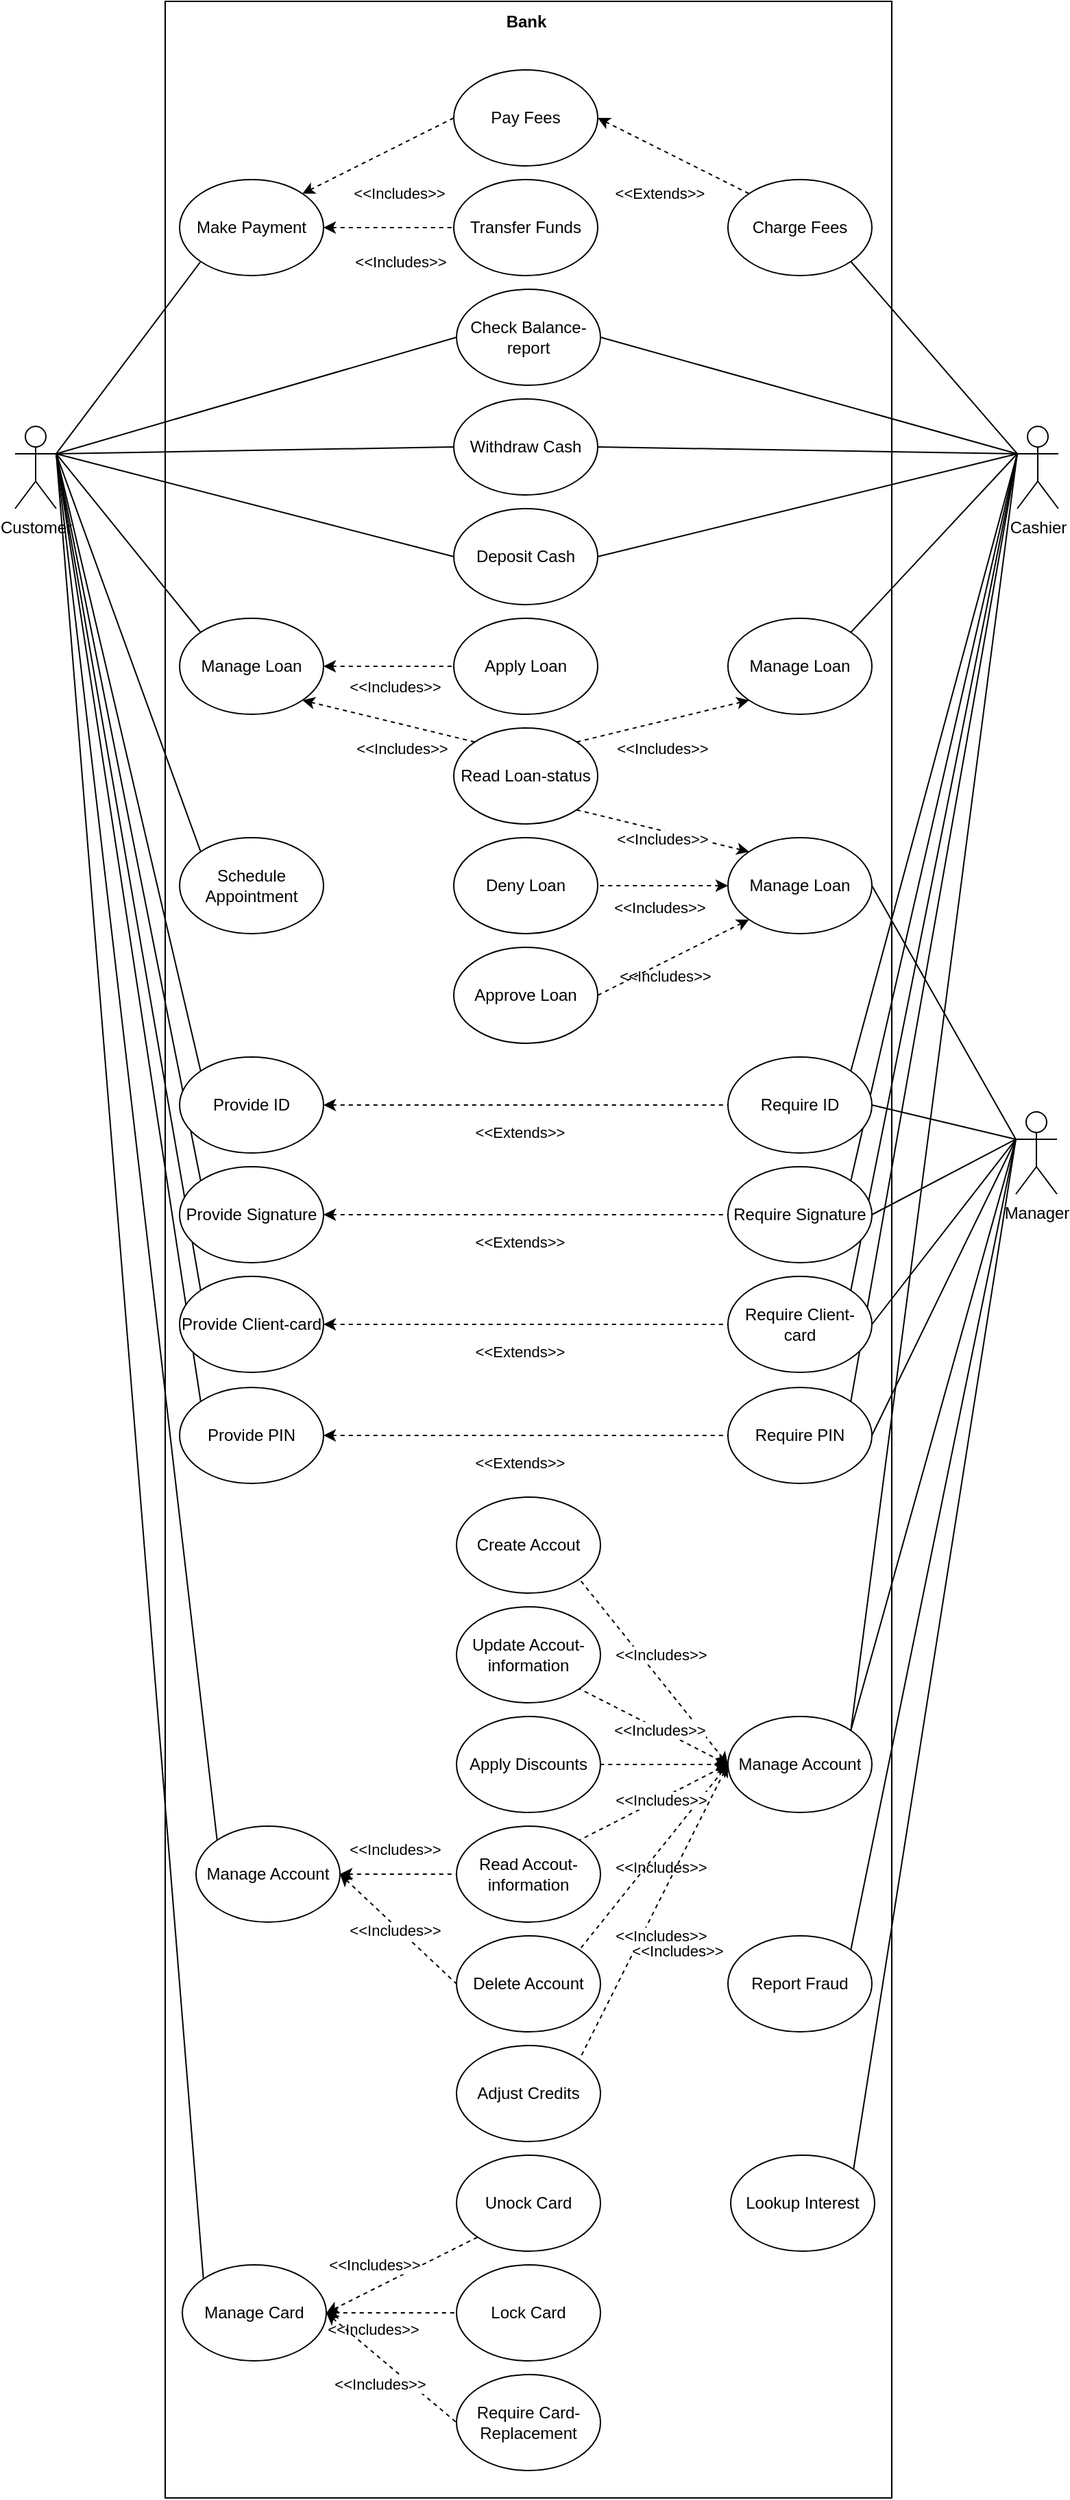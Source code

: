 <mxfile version="24.7.5">
  <diagram name="Page-1" id="D9KrbN1HpGchZC3lj7AW">
    <mxGraphModel dx="2668" dy="2108" grid="1" gridSize="10" guides="1" tooltips="1" connect="1" arrows="1" fold="1" page="1" pageScale="1" pageWidth="850" pageHeight="1100" math="0" shadow="0">
      <root>
        <mxCell id="0" />
        <mxCell id="1" parent="0" />
        <mxCell id="KAFAwpay5vSOozIuFRXG-219" value="" style="rounded=0;whiteSpace=wrap;html=1;" parent="1" vertex="1">
          <mxGeometry x="-692.5" y="-1071" width="530" height="1821" as="geometry" />
        </mxCell>
        <mxCell id="KAFAwpay5vSOozIuFRXG-220" value="Customer" style="shape=umlActor;verticalLabelPosition=bottom;verticalAlign=top;html=1;outlineConnect=0;" parent="1" vertex="1">
          <mxGeometry x="-802" y="-761" width="30" height="60" as="geometry" />
        </mxCell>
        <mxCell id="KAFAwpay5vSOozIuFRXG-221" value="Cashier" style="shape=umlActor;verticalLabelPosition=bottom;verticalAlign=top;html=1;outlineConnect=0;" parent="1" vertex="1">
          <mxGeometry x="-71" y="-761" width="30" height="60" as="geometry" />
        </mxCell>
        <mxCell id="KAFAwpay5vSOozIuFRXG-222" value="&lt;b&gt;Bank&lt;/b&gt;" style="text;html=1;align=center;verticalAlign=middle;whiteSpace=wrap;rounded=0;" parent="1" vertex="1">
          <mxGeometry x="-466.37" y="-1071" width="73.75" height="30" as="geometry" />
        </mxCell>
        <mxCell id="KAFAwpay5vSOozIuFRXG-223" value="" style="endArrow=none;html=1;rounded=0;exitX=0;exitY=0.333;exitDx=0;exitDy=0;exitPerimeter=0;entryX=1;entryY=0.5;entryDx=0;entryDy=0;" parent="1" source="KAFAwpay5vSOozIuFRXG-287" target="KAFAwpay5vSOozIuFRXG-288" edge="1">
          <mxGeometry width="50" height="50" relative="1" as="geometry">
            <mxPoint x="-529.99" y="-776.04" as="sourcePoint" />
            <mxPoint x="-63.77" y="-391.04" as="targetPoint" />
          </mxGeometry>
        </mxCell>
        <mxCell id="KAFAwpay5vSOozIuFRXG-224" value="" style="endArrow=none;html=1;rounded=0;exitX=1;exitY=0.333;exitDx=0;exitDy=0;exitPerimeter=0;entryX=0;entryY=0;entryDx=0;entryDy=0;" parent="1" source="KAFAwpay5vSOozIuFRXG-220" target="KAFAwpay5vSOozIuFRXG-280" edge="1">
          <mxGeometry width="50" height="50" relative="1" as="geometry">
            <mxPoint x="-749.77" y="-911" as="sourcePoint" />
            <mxPoint x="-795.77" y="-761" as="targetPoint" />
          </mxGeometry>
        </mxCell>
        <mxCell id="KAFAwpay5vSOozIuFRXG-225" value="" style="endArrow=none;html=1;rounded=0;entryX=0;entryY=1;entryDx=0;entryDy=0;exitX=1;exitY=0.333;exitDx=0;exitDy=0;exitPerimeter=0;" parent="1" source="KAFAwpay5vSOozIuFRXG-220" target="KAFAwpay5vSOozIuFRXG-232" edge="1">
          <mxGeometry width="50" height="50" relative="1" as="geometry">
            <mxPoint x="-755.77" y="-926" as="sourcePoint" />
            <mxPoint x="-724.787" y="-1043.322" as="targetPoint" />
          </mxGeometry>
        </mxCell>
        <mxCell id="KAFAwpay5vSOozIuFRXG-226" value="" style="endArrow=none;html=1;rounded=0;exitX=1;exitY=0.333;exitDx=0;exitDy=0;exitPerimeter=0;entryX=0;entryY=0;entryDx=0;entryDy=0;" parent="1" source="KAFAwpay5vSOozIuFRXG-220" target="KAFAwpay5vSOozIuFRXG-272" edge="1">
          <mxGeometry width="50" height="50" relative="1" as="geometry">
            <mxPoint x="-825.77" y="-906" as="sourcePoint" />
            <mxPoint x="-775.77" y="-801" as="targetPoint" />
          </mxGeometry>
        </mxCell>
        <mxCell id="KAFAwpay5vSOozIuFRXG-227" value="" style="endArrow=none;html=1;rounded=0;entryX=1;entryY=0;entryDx=0;entryDy=0;exitX=0;exitY=0.333;exitDx=0;exitDy=0;exitPerimeter=0;" parent="1" source="KAFAwpay5vSOozIuFRXG-221" target="KAFAwpay5vSOozIuFRXG-230" edge="1">
          <mxGeometry width="50" height="50" relative="1" as="geometry">
            <mxPoint x="-61.99" y="-1116" as="sourcePoint" />
            <mxPoint x="-111.99" y="-1181" as="targetPoint" />
          </mxGeometry>
        </mxCell>
        <mxCell id="KAFAwpay5vSOozIuFRXG-228" value="" style="endArrow=none;html=1;rounded=0;entryX=1;entryY=0;entryDx=0;entryDy=0;exitX=0;exitY=0.333;exitDx=0;exitDy=0;exitPerimeter=0;" parent="1" source="KAFAwpay5vSOozIuFRXG-221" target="KAFAwpay5vSOozIuFRXG-246" edge="1">
          <mxGeometry width="50" height="50" relative="1" as="geometry">
            <mxPoint x="-51.99" y="-1046" as="sourcePoint" />
            <mxPoint x="-153.617" y="-525.749" as="targetPoint" />
          </mxGeometry>
        </mxCell>
        <mxCell id="KAFAwpay5vSOozIuFRXG-229" value="Create Accout" style="ellipse;whiteSpace=wrap;html=1;" parent="1" vertex="1">
          <mxGeometry x="-480" y="20" width="105" height="70" as="geometry" />
        </mxCell>
        <mxCell id="KAFAwpay5vSOozIuFRXG-230" value="Manage Account" style="ellipse;whiteSpace=wrap;html=1;" parent="1" vertex="1">
          <mxGeometry x="-282" y="180" width="105" height="70" as="geometry" />
        </mxCell>
        <mxCell id="KAFAwpay5vSOozIuFRXG-231" value="" style="endArrow=none;html=1;rounded=0;entryX=1;entryY=1;entryDx=0;entryDy=0;exitX=0;exitY=0.5;exitDx=0;exitDy=0;startArrow=classic;startFill=1;dashed=1;" parent="1" source="KAFAwpay5vSOozIuFRXG-230" target="KAFAwpay5vSOozIuFRXG-229" edge="1">
          <mxGeometry width="50" height="50" relative="1" as="geometry">
            <mxPoint x="-300" y="289.75" as="sourcePoint" />
            <mxPoint x="-350" y="289.75" as="targetPoint" />
          </mxGeometry>
        </mxCell>
        <mxCell id="KAFAwpay5vSOozIuFRXG-232" value="Make Payment" style="ellipse;whiteSpace=wrap;html=1;" parent="1" vertex="1">
          <mxGeometry x="-682" y="-941" width="105" height="70" as="geometry" />
        </mxCell>
        <mxCell id="KAFAwpay5vSOozIuFRXG-233" value="Apply Loan" style="ellipse;whiteSpace=wrap;html=1;" parent="1" vertex="1">
          <mxGeometry x="-482" y="-621" width="105" height="70" as="geometry" />
        </mxCell>
        <mxCell id="KAFAwpay5vSOozIuFRXG-234" value="Lock Card" style="ellipse;whiteSpace=wrap;html=1;" parent="1" vertex="1">
          <mxGeometry x="-480" y="580" width="105" height="70" as="geometry" />
        </mxCell>
        <mxCell id="KAFAwpay5vSOozIuFRXG-235" value="Deposit Cash" style="ellipse;whiteSpace=wrap;html=1;" parent="1" vertex="1">
          <mxGeometry x="-482" y="-701" width="105" height="70" as="geometry" />
        </mxCell>
        <mxCell id="KAFAwpay5vSOozIuFRXG-236" value="" style="endArrow=none;html=1;rounded=0;entryX=0;entryY=0.5;entryDx=0;entryDy=0;exitX=1;exitY=0.333;exitDx=0;exitDy=0;exitPerimeter=0;" parent="1" source="KAFAwpay5vSOozIuFRXG-220" target="KAFAwpay5vSOozIuFRXG-235" edge="1">
          <mxGeometry width="50" height="50" relative="1" as="geometry">
            <mxPoint x="-775.77" y="-916" as="sourcePoint" />
            <mxPoint x="-685.77" y="-821" as="targetPoint" />
          </mxGeometry>
        </mxCell>
        <mxCell id="KAFAwpay5vSOozIuFRXG-237" value="Read Accout-information" style="ellipse;whiteSpace=wrap;html=1;" parent="1" vertex="1">
          <mxGeometry x="-480" y="260" width="105" height="70" as="geometry" />
        </mxCell>
        <mxCell id="KAFAwpay5vSOozIuFRXG-238" value="Delete Account" style="ellipse;whiteSpace=wrap;html=1;" parent="1" vertex="1">
          <mxGeometry x="-480" y="340" width="105" height="70" as="geometry" />
        </mxCell>
        <mxCell id="KAFAwpay5vSOozIuFRXG-239" value="" style="endArrow=none;html=1;rounded=0;entryX=1;entryY=0;entryDx=0;entryDy=0;exitX=0;exitY=0.5;exitDx=0;exitDy=0;startArrow=classic;startFill=1;dashed=1;" parent="1" source="KAFAwpay5vSOozIuFRXG-230" target="KAFAwpay5vSOozIuFRXG-237" edge="1">
          <mxGeometry width="50" height="50" relative="1" as="geometry">
            <mxPoint x="-274.96" y="300" as="sourcePoint" />
            <mxPoint x="-342.96" y="230" as="targetPoint" />
          </mxGeometry>
        </mxCell>
        <mxCell id="KAFAwpay5vSOozIuFRXG-240" value="&amp;lt;&amp;lt;Includes&amp;gt;&amp;gt;" style="edgeLabel;html=1;align=center;verticalAlign=middle;resizable=0;points=[];" parent="KAFAwpay5vSOozIuFRXG-239" vertex="1" connectable="0">
          <mxGeometry x="-0.418" relative="1" as="geometry">
            <mxPoint x="-18" y="59" as="offset" />
          </mxGeometry>
        </mxCell>
        <mxCell id="KAFAwpay5vSOozIuFRXG-241" value="" style="endArrow=none;html=1;rounded=0;entryX=1;entryY=0;entryDx=0;entryDy=0;exitX=0;exitY=0.5;exitDx=0;exitDy=0;startArrow=classic;startFill=1;dashed=1;" parent="1" source="KAFAwpay5vSOozIuFRXG-230" target="KAFAwpay5vSOozIuFRXG-238" edge="1">
          <mxGeometry width="50" height="50" relative="1" as="geometry">
            <mxPoint x="-274.96" y="300" as="sourcePoint" />
            <mxPoint x="-357.96" y="245" as="targetPoint" />
          </mxGeometry>
        </mxCell>
        <mxCell id="KAFAwpay5vSOozIuFRXG-242" value="&amp;lt;&amp;lt;Includes&amp;gt;&amp;gt;" style="edgeLabel;html=1;align=center;verticalAlign=middle;resizable=0;points=[];" parent="KAFAwpay5vSOozIuFRXG-241" vertex="1" connectable="0">
          <mxGeometry x="-0.418" relative="1" as="geometry">
            <mxPoint x="-18" y="-14" as="offset" />
          </mxGeometry>
        </mxCell>
        <mxCell id="KAFAwpay5vSOozIuFRXG-243" value="Update Accout-information" style="ellipse;whiteSpace=wrap;html=1;" parent="1" vertex="1">
          <mxGeometry x="-480" y="100" width="105" height="70" as="geometry" />
        </mxCell>
        <mxCell id="KAFAwpay5vSOozIuFRXG-244" value="" style="endArrow=none;html=1;rounded=0;entryX=1;entryY=1;entryDx=0;entryDy=0;exitX=0;exitY=0.5;exitDx=0;exitDy=0;startArrow=classic;startFill=1;dashed=1;" parent="1" source="KAFAwpay5vSOozIuFRXG-230" target="KAFAwpay5vSOozIuFRXG-243" edge="1">
          <mxGeometry width="50" height="50" relative="1" as="geometry">
            <mxPoint x="-274.96" y="300" as="sourcePoint" />
            <mxPoint x="-358.96" y="455" as="targetPoint" />
          </mxGeometry>
        </mxCell>
        <mxCell id="KAFAwpay5vSOozIuFRXG-245" value="&amp;lt;&amp;lt;Includes&amp;gt;&amp;gt;" style="edgeLabel;html=1;align=center;verticalAlign=middle;resizable=0;points=[];" parent="KAFAwpay5vSOozIuFRXG-244" vertex="1" connectable="0">
          <mxGeometry x="-0.418" relative="1" as="geometry">
            <mxPoint x="-18" y="-64" as="offset" />
          </mxGeometry>
        </mxCell>
        <mxCell id="KAFAwpay5vSOozIuFRXG-246" value="Manage Loan" style="ellipse;whiteSpace=wrap;html=1;" parent="1" vertex="1">
          <mxGeometry x="-282" y="-621" width="105" height="70" as="geometry" />
        </mxCell>
        <mxCell id="KAFAwpay5vSOozIuFRXG-247" value="Withdraw Cash" style="ellipse;whiteSpace=wrap;html=1;" parent="1" vertex="1">
          <mxGeometry x="-482" y="-781" width="105" height="70" as="geometry" />
        </mxCell>
        <mxCell id="KAFAwpay5vSOozIuFRXG-248" value="" style="endArrow=none;html=1;rounded=0;entryX=0;entryY=0.5;entryDx=0;entryDy=0;exitX=1;exitY=0.333;exitDx=0;exitDy=0;exitPerimeter=0;" parent="1" source="KAFAwpay5vSOozIuFRXG-220" target="KAFAwpay5vSOozIuFRXG-247" edge="1">
          <mxGeometry width="50" height="50" relative="1" as="geometry">
            <mxPoint x="-785.77" y="-921" as="sourcePoint" />
            <mxPoint x="-705.77" y="-771" as="targetPoint" />
          </mxGeometry>
        </mxCell>
        <mxCell id="KAFAwpay5vSOozIuFRXG-249" value="Check Balance-report" style="ellipse;whiteSpace=wrap;html=1;" parent="1" vertex="1">
          <mxGeometry x="-480" y="-861" width="105" height="70" as="geometry" />
        </mxCell>
        <mxCell id="KAFAwpay5vSOozIuFRXG-250" value="" style="endArrow=none;html=1;rounded=0;entryX=0;entryY=0.5;entryDx=0;entryDy=0;exitX=1;exitY=0.333;exitDx=0;exitDy=0;exitPerimeter=0;" parent="1" source="KAFAwpay5vSOozIuFRXG-220" target="KAFAwpay5vSOozIuFRXG-249" edge="1">
          <mxGeometry width="50" height="50" relative="1" as="geometry">
            <mxPoint x="-775.77" y="-916" as="sourcePoint" />
            <mxPoint x="-705.77" y="-1096" as="targetPoint" />
          </mxGeometry>
        </mxCell>
        <mxCell id="KAFAwpay5vSOozIuFRXG-251" value="" style="endArrow=none;html=1;rounded=0;entryX=0;entryY=0;entryDx=0;entryDy=0;exitX=1;exitY=0.333;exitDx=0;exitDy=0;exitPerimeter=0;" parent="1" source="KAFAwpay5vSOozIuFRXG-220" target="KAFAwpay5vSOozIuFRXG-316" edge="1">
          <mxGeometry width="50" height="50" relative="1" as="geometry">
            <mxPoint x="-775.77" y="-916" as="sourcePoint" />
            <mxPoint x="-705.77" y="-1131" as="targetPoint" />
          </mxGeometry>
        </mxCell>
        <mxCell id="KAFAwpay5vSOozIuFRXG-252" value="Charge Fees" style="ellipse;whiteSpace=wrap;html=1;" parent="1" vertex="1">
          <mxGeometry x="-282" y="-941" width="105" height="70" as="geometry" />
        </mxCell>
        <mxCell id="KAFAwpay5vSOozIuFRXG-253" value="" style="endArrow=none;html=1;rounded=0;entryX=1;entryY=1;entryDx=0;entryDy=0;exitX=0;exitY=0.333;exitDx=0;exitDy=0;exitPerimeter=0;" parent="1" source="KAFAwpay5vSOozIuFRXG-221" target="KAFAwpay5vSOozIuFRXG-252" edge="1">
          <mxGeometry width="50" height="50" relative="1" as="geometry">
            <mxPoint x="-61.77" y="-916" as="sourcePoint" />
            <mxPoint x="-142.77" y="-1226" as="targetPoint" />
          </mxGeometry>
        </mxCell>
        <mxCell id="KAFAwpay5vSOozIuFRXG-254" value="" style="endArrow=none;html=1;rounded=0;entryX=1;entryY=0.5;entryDx=0;entryDy=0;exitX=0;exitY=0.333;exitDx=0;exitDy=0;exitPerimeter=0;" parent="1" source="KAFAwpay5vSOozIuFRXG-221" target="KAFAwpay5vSOozIuFRXG-249" edge="1">
          <mxGeometry width="50" height="50" relative="1" as="geometry">
            <mxPoint x="-65.77" y="-1001" as="sourcePoint" />
            <mxPoint x="-146.77" y="-1121" as="targetPoint" />
          </mxGeometry>
        </mxCell>
        <mxCell id="KAFAwpay5vSOozIuFRXG-255" value="&lt;div&gt;Adjust Credits&lt;/div&gt;" style="ellipse;whiteSpace=wrap;html=1;" parent="1" vertex="1">
          <mxGeometry x="-480" y="420" width="105" height="70" as="geometry" />
        </mxCell>
        <mxCell id="KAFAwpay5vSOozIuFRXG-256" value="" style="endArrow=none;html=1;rounded=0;entryX=1;entryY=0;entryDx=0;entryDy=0;exitX=0;exitY=0.5;exitDx=0;exitDy=0;startArrow=classic;startFill=1;dashed=1;" parent="1" source="KAFAwpay5vSOozIuFRXG-230" target="KAFAwpay5vSOozIuFRXG-255" edge="1">
          <mxGeometry width="50" height="50" relative="1" as="geometry">
            <mxPoint x="-274.74" y="300" as="sourcePoint" />
            <mxPoint x="-463.74" y="245" as="targetPoint" />
          </mxGeometry>
        </mxCell>
        <mxCell id="KAFAwpay5vSOozIuFRXG-257" value="&amp;lt;&amp;lt;Includes&amp;gt;&amp;gt;" style="edgeLabel;html=1;align=center;verticalAlign=middle;resizable=0;points=[];" parent="KAFAwpay5vSOozIuFRXG-256" vertex="1" connectable="0">
          <mxGeometry x="-0.418" relative="1" as="geometry">
            <mxPoint x="-18" y="62" as="offset" />
          </mxGeometry>
        </mxCell>
        <mxCell id="KAFAwpay5vSOozIuFRXG-258" value="" style="endArrow=none;html=1;rounded=0;entryX=1;entryY=0.5;entryDx=0;entryDy=0;exitX=0;exitY=0.5;exitDx=0;exitDy=0;startArrow=classic;startFill=1;dashed=1;" parent="1" source="KAFAwpay5vSOozIuFRXG-230" target="KAFAwpay5vSOozIuFRXG-260" edge="1">
          <mxGeometry width="50" height="50" relative="1" as="geometry">
            <mxPoint x="-274.74" y="300" as="sourcePoint" />
            <mxPoint x="-463.74" y="325" as="targetPoint" />
          </mxGeometry>
        </mxCell>
        <mxCell id="KAFAwpay5vSOozIuFRXG-259" value="&amp;lt;&amp;lt;Includes&amp;gt;&amp;gt;" style="edgeLabel;html=1;align=center;verticalAlign=middle;resizable=0;points=[];" parent="KAFAwpay5vSOozIuFRXG-258" vertex="1" connectable="0">
          <mxGeometry x="-0.418" relative="1" as="geometry">
            <mxPoint x="-23" y="-25" as="offset" />
          </mxGeometry>
        </mxCell>
        <mxCell id="KAFAwpay5vSOozIuFRXG-260" value="&lt;div&gt;Apply Discounts&lt;/div&gt;" style="ellipse;whiteSpace=wrap;html=1;" parent="1" vertex="1">
          <mxGeometry x="-480" y="180" width="105" height="70" as="geometry" />
        </mxCell>
        <mxCell id="KAFAwpay5vSOozIuFRXG-261" value="Read Loan-status" style="ellipse;whiteSpace=wrap;html=1;" parent="1" vertex="1">
          <mxGeometry x="-482" y="-541.04" width="105" height="70" as="geometry" />
        </mxCell>
        <mxCell id="KAFAwpay5vSOozIuFRXG-262" value="Approve Loan" style="ellipse;whiteSpace=wrap;html=1;" parent="1" vertex="1">
          <mxGeometry x="-482" y="-381.04" width="105" height="70" as="geometry" />
        </mxCell>
        <mxCell id="KAFAwpay5vSOozIuFRXG-263" value="Deny Loan" style="ellipse;whiteSpace=wrap;html=1;" parent="1" vertex="1">
          <mxGeometry x="-482" y="-461.04" width="105" height="70" as="geometry" />
        </mxCell>
        <mxCell id="KAFAwpay5vSOozIuFRXG-264" value="Schedule Appointment" style="ellipse;whiteSpace=wrap;html=1;" parent="1" vertex="1">
          <mxGeometry x="-682" y="-461" width="105" height="70" as="geometry" />
        </mxCell>
        <mxCell id="KAFAwpay5vSOozIuFRXG-265" value="" style="endArrow=none;html=1;rounded=0;entryX=0;entryY=0;entryDx=0;entryDy=0;exitX=1;exitY=0.333;exitDx=0;exitDy=0;exitPerimeter=0;" parent="1" source="KAFAwpay5vSOozIuFRXG-220" target="KAFAwpay5vSOozIuFRXG-264" edge="1">
          <mxGeometry width="50" height="50" relative="1" as="geometry">
            <mxPoint x="-775.77" y="-851" as="sourcePoint" />
            <mxPoint x="-472.77" y="-1011" as="targetPoint" />
          </mxGeometry>
        </mxCell>
        <mxCell id="KAFAwpay5vSOozIuFRXG-266" value="" style="endArrow=none;html=1;rounded=0;entryX=0;entryY=0.5;entryDx=0;entryDy=0;exitX=1;exitY=0;exitDx=0;exitDy=0;startArrow=classic;startFill=1;dashed=1;" parent="1" source="KAFAwpay5vSOozIuFRXG-232" target="KAFAwpay5vSOozIuFRXG-268" edge="1">
          <mxGeometry width="50" height="50" relative="1" as="geometry">
            <mxPoint x="-279.77" y="-921" as="sourcePoint" />
            <mxPoint x="-355.77" y="-896" as="targetPoint" />
          </mxGeometry>
        </mxCell>
        <mxCell id="KAFAwpay5vSOozIuFRXG-267" value="&amp;lt;&amp;lt;Includes&amp;gt;&amp;gt;" style="edgeLabel;html=1;align=center;verticalAlign=middle;resizable=0;points=[];" parent="KAFAwpay5vSOozIuFRXG-266" vertex="1" connectable="0">
          <mxGeometry x="-0.418" relative="1" as="geometry">
            <mxPoint x="38" y="16" as="offset" />
          </mxGeometry>
        </mxCell>
        <mxCell id="KAFAwpay5vSOozIuFRXG-268" value="&lt;div&gt;Pay Fees&lt;/div&gt;" style="ellipse;whiteSpace=wrap;html=1;" parent="1" vertex="1">
          <mxGeometry x="-482" y="-1021" width="105" height="70" as="geometry" />
        </mxCell>
        <mxCell id="KAFAwpay5vSOozIuFRXG-269" value="" style="endArrow=none;html=1;rounded=0;entryX=0;entryY=0;entryDx=0;entryDy=0;exitX=1;exitY=0.5;exitDx=0;exitDy=0;startArrow=classic;startFill=1;dashed=1;" parent="1" source="KAFAwpay5vSOozIuFRXG-268" target="KAFAwpay5vSOozIuFRXG-252" edge="1">
          <mxGeometry width="50" height="50" relative="1" as="geometry">
            <mxPoint x="-373.77" y="-981.25" as="sourcePoint" />
            <mxPoint x="-325.77" y="-981.25" as="targetPoint" />
          </mxGeometry>
        </mxCell>
        <mxCell id="KAFAwpay5vSOozIuFRXG-270" value="&amp;lt;&amp;lt;Extends&amp;gt;&amp;gt;" style="edgeLabel;html=1;align=center;verticalAlign=middle;resizable=0;points=[];" parent="KAFAwpay5vSOozIuFRXG-269" vertex="1" connectable="0">
          <mxGeometry x="-0.418" relative="1" as="geometry">
            <mxPoint x="13" y="39" as="offset" />
          </mxGeometry>
        </mxCell>
        <mxCell id="KAFAwpay5vSOozIuFRXG-271" value="Unock Card" style="ellipse;whiteSpace=wrap;html=1;" parent="1" vertex="1">
          <mxGeometry x="-480" y="500" width="105" height="70" as="geometry" />
        </mxCell>
        <mxCell id="KAFAwpay5vSOozIuFRXG-272" value="Manage Card" style="ellipse;whiteSpace=wrap;html=1;" parent="1" vertex="1">
          <mxGeometry x="-680" y="580" width="105" height="70" as="geometry" />
        </mxCell>
        <mxCell id="KAFAwpay5vSOozIuFRXG-273" value="" style="endArrow=none;html=1;rounded=0;entryX=0;entryY=1;entryDx=0;entryDy=0;startArrow=classic;startFill=1;dashed=1;exitX=1;exitY=0.5;exitDx=0;exitDy=0;" parent="1" source="KAFAwpay5vSOozIuFRXG-272" target="KAFAwpay5vSOozIuFRXG-271" edge="1">
          <mxGeometry width="50" height="50" relative="1" as="geometry">
            <mxPoint x="-418" y="613.01" as="sourcePoint" />
            <mxPoint x="-415" y="-116.99" as="targetPoint" />
          </mxGeometry>
        </mxCell>
        <mxCell id="KAFAwpay5vSOozIuFRXG-274" value="&amp;lt;&amp;lt;Includes&amp;gt;&amp;gt;" style="edgeLabel;html=1;align=center;verticalAlign=middle;resizable=0;points=[];" parent="KAFAwpay5vSOozIuFRXG-273" vertex="1" connectable="0">
          <mxGeometry x="-0.418" relative="1" as="geometry">
            <mxPoint x="3" y="-19" as="offset" />
          </mxGeometry>
        </mxCell>
        <mxCell id="KAFAwpay5vSOozIuFRXG-275" value="Require Card-Replacement" style="ellipse;whiteSpace=wrap;html=1;" parent="1" vertex="1">
          <mxGeometry x="-480" y="660" width="105" height="70" as="geometry" />
        </mxCell>
        <mxCell id="KAFAwpay5vSOozIuFRXG-276" value="" style="endArrow=none;html=1;rounded=0;entryX=0;entryY=0.5;entryDx=0;entryDy=0;startArrow=classic;startFill=1;dashed=1;exitX=1;exitY=0.5;exitDx=0;exitDy=0;" parent="1" source="KAFAwpay5vSOozIuFRXG-272" target="KAFAwpay5vSOozIuFRXG-234" edge="1">
          <mxGeometry width="50" height="50" relative="1" as="geometry">
            <mxPoint x="-523" y="648.01" as="sourcePoint" />
            <mxPoint x="-417" y="563.01" as="targetPoint" />
          </mxGeometry>
        </mxCell>
        <mxCell id="KAFAwpay5vSOozIuFRXG-277" value="&amp;lt;&amp;lt;Includes&amp;gt;&amp;gt;" style="edgeLabel;html=1;align=center;verticalAlign=middle;resizable=0;points=[];" parent="KAFAwpay5vSOozIuFRXG-276" vertex="1" connectable="0">
          <mxGeometry x="-0.418" relative="1" as="geometry">
            <mxPoint x="6" y="12" as="offset" />
          </mxGeometry>
        </mxCell>
        <mxCell id="KAFAwpay5vSOozIuFRXG-278" value="" style="endArrow=none;html=1;rounded=0;entryX=0;entryY=0.5;entryDx=0;entryDy=0;startArrow=classic;startFill=1;dashed=1;exitX=1;exitY=0.5;exitDx=0;exitDy=0;" parent="1" source="KAFAwpay5vSOozIuFRXG-272" target="KAFAwpay5vSOozIuFRXG-275" edge="1">
          <mxGeometry width="50" height="50" relative="1" as="geometry">
            <mxPoint x="-523" y="648.01" as="sourcePoint" />
            <mxPoint x="-433" y="628.01" as="targetPoint" />
          </mxGeometry>
        </mxCell>
        <mxCell id="KAFAwpay5vSOozIuFRXG-279" value="&amp;lt;&amp;lt;Includes&amp;gt;&amp;gt;" style="edgeLabel;html=1;align=center;verticalAlign=middle;resizable=0;points=[];" parent="KAFAwpay5vSOozIuFRXG-278" vertex="1" connectable="0">
          <mxGeometry x="-0.418" relative="1" as="geometry">
            <mxPoint x="11" y="29" as="offset" />
          </mxGeometry>
        </mxCell>
        <mxCell id="KAFAwpay5vSOozIuFRXG-280" value="Manage Loan" style="ellipse;whiteSpace=wrap;html=1;" parent="1" vertex="1">
          <mxGeometry x="-682" y="-621" width="105" height="70" as="geometry" />
        </mxCell>
        <mxCell id="KAFAwpay5vSOozIuFRXG-281" value="" style="endArrow=none;html=1;rounded=0;entryX=0;entryY=0.5;entryDx=0;entryDy=0;exitX=1;exitY=0.5;exitDx=0;exitDy=0;startArrow=classic;startFill=1;dashed=1;" parent="1" source="KAFAwpay5vSOozIuFRXG-280" target="KAFAwpay5vSOozIuFRXG-233" edge="1">
          <mxGeometry width="50" height="50" relative="1" as="geometry">
            <mxPoint x="-556.25" y="-571" as="sourcePoint" />
            <mxPoint x="-458.25" y="-571" as="targetPoint" />
          </mxGeometry>
        </mxCell>
        <mxCell id="KAFAwpay5vSOozIuFRXG-282" value="&amp;lt;&amp;lt;Includes&amp;gt;&amp;gt;" style="edgeLabel;html=1;align=center;verticalAlign=middle;resizable=0;points=[];" parent="KAFAwpay5vSOozIuFRXG-281" vertex="1" connectable="0">
          <mxGeometry x="-0.418" relative="1" as="geometry">
            <mxPoint x="24" y="15" as="offset" />
          </mxGeometry>
        </mxCell>
        <mxCell id="KAFAwpay5vSOozIuFRXG-283" value="" style="endArrow=none;html=1;rounded=0;exitX=0;exitY=1;exitDx=0;exitDy=0;startArrow=classic;startFill=1;dashed=1;entryX=1;entryY=0;entryDx=0;entryDy=0;" parent="1" source="KAFAwpay5vSOozIuFRXG-246" target="KAFAwpay5vSOozIuFRXG-261" edge="1">
          <mxGeometry width="50" height="50" relative="1" as="geometry">
            <mxPoint x="-264.77" y="-576" as="sourcePoint" />
            <mxPoint x="-365.77" y="-576" as="targetPoint" />
          </mxGeometry>
        </mxCell>
        <mxCell id="KAFAwpay5vSOozIuFRXG-284" value="&amp;lt;&amp;lt;Includes&amp;gt;&amp;gt;" style="edgeLabel;html=1;align=center;verticalAlign=middle;resizable=0;points=[];" parent="KAFAwpay5vSOozIuFRXG-283" vertex="1" connectable="0">
          <mxGeometry x="-0.418" relative="1" as="geometry">
            <mxPoint x="-27" y="26" as="offset" />
          </mxGeometry>
        </mxCell>
        <mxCell id="KAFAwpay5vSOozIuFRXG-285" value="" style="endArrow=none;html=1;rounded=0;entryX=0;entryY=0;entryDx=0;entryDy=0;exitX=1;exitY=1;exitDx=0;exitDy=0;startArrow=classic;startFill=1;dashed=1;" parent="1" source="KAFAwpay5vSOozIuFRXG-280" target="KAFAwpay5vSOozIuFRXG-261" edge="1">
          <mxGeometry width="50" height="50" relative="1" as="geometry">
            <mxPoint x="-570.77" y="-576" as="sourcePoint" />
            <mxPoint x="-471.77" y="-576" as="targetPoint" />
          </mxGeometry>
        </mxCell>
        <mxCell id="KAFAwpay5vSOozIuFRXG-286" value="&amp;lt;&amp;lt;Includes&amp;gt;&amp;gt;" style="edgeLabel;html=1;align=center;verticalAlign=middle;resizable=0;points=[];" parent="KAFAwpay5vSOozIuFRXG-285" vertex="1" connectable="0">
          <mxGeometry x="-0.418" relative="1" as="geometry">
            <mxPoint x="36" y="26" as="offset" />
          </mxGeometry>
        </mxCell>
        <mxCell id="KAFAwpay5vSOozIuFRXG-287" value="Manager" style="shape=umlActor;verticalLabelPosition=bottom;verticalAlign=top;html=1;outlineConnect=0;" parent="1" vertex="1">
          <mxGeometry x="-72" y="-261" width="30" height="60" as="geometry" />
        </mxCell>
        <mxCell id="KAFAwpay5vSOozIuFRXG-289" value="" style="endArrow=none;html=1;rounded=0;exitX=0;exitY=0.5;exitDx=0;exitDy=0;startArrow=classic;startFill=1;dashed=1;entryX=1;entryY=0.5;entryDx=0;entryDy=0;" parent="1" source="KAFAwpay5vSOozIuFRXG-288" target="KAFAwpay5vSOozIuFRXG-263" edge="1">
          <mxGeometry width="50" height="50" relative="1" as="geometry">
            <mxPoint x="-233.25" y="-446.04" as="sourcePoint" />
            <mxPoint x="-334.25" y="-446.04" as="targetPoint" />
          </mxGeometry>
        </mxCell>
        <mxCell id="KAFAwpay5vSOozIuFRXG-290" value="&amp;lt;&amp;lt;Includes&amp;gt;&amp;gt;" style="edgeLabel;html=1;align=center;verticalAlign=middle;resizable=0;points=[];" parent="KAFAwpay5vSOozIuFRXG-289" vertex="1" connectable="0">
          <mxGeometry x="-0.418" relative="1" as="geometry">
            <mxPoint x="-19" y="66" as="offset" />
          </mxGeometry>
        </mxCell>
        <mxCell id="KAFAwpay5vSOozIuFRXG-341" value="&amp;lt;&amp;lt;Includes&amp;gt;&amp;gt;" style="edgeLabel;html=1;align=center;verticalAlign=middle;resizable=0;points=[];" parent="KAFAwpay5vSOozIuFRXG-289" vertex="1" connectable="0">
          <mxGeometry x="0.6" y="-3" relative="1" as="geometry">
            <mxPoint x="26" y="19" as="offset" />
          </mxGeometry>
        </mxCell>
        <mxCell id="KAFAwpay5vSOozIuFRXG-291" value="" style="endArrow=none;html=1;rounded=0;exitX=0;exitY=1;exitDx=0;exitDy=0;startArrow=classic;startFill=1;dashed=1;entryX=1;entryY=0.5;entryDx=0;entryDy=0;" parent="1" source="KAFAwpay5vSOozIuFRXG-288" target="KAFAwpay5vSOozIuFRXG-262" edge="1">
          <mxGeometry width="50" height="50" relative="1" as="geometry">
            <mxPoint x="-233.25" y="-446.04" as="sourcePoint" />
            <mxPoint x="-351.25" y="-381.04" as="targetPoint" />
          </mxGeometry>
        </mxCell>
        <mxCell id="KAFAwpay5vSOozIuFRXG-292" value="&amp;lt;&amp;lt;Includes&amp;gt;&amp;gt;" style="edgeLabel;html=1;align=center;verticalAlign=middle;resizable=0;points=[];" parent="KAFAwpay5vSOozIuFRXG-291" vertex="1" connectable="0">
          <mxGeometry x="-0.418" relative="1" as="geometry">
            <mxPoint x="-20" y="736" as="offset" />
          </mxGeometry>
        </mxCell>
        <mxCell id="KAFAwpay5vSOozIuFRXG-293" value="" style="endArrow=none;html=1;rounded=0;exitX=0;exitY=0;exitDx=0;exitDy=0;startArrow=classic;startFill=1;dashed=1;entryX=1;entryY=1;entryDx=0;entryDy=0;" parent="1" source="KAFAwpay5vSOozIuFRXG-288" target="KAFAwpay5vSOozIuFRXG-261" edge="1">
          <mxGeometry width="50" height="50" relative="1" as="geometry">
            <mxPoint x="-223.25" y="-436.04" as="sourcePoint" />
            <mxPoint x="-367.77" y="-416.04" as="targetPoint" />
          </mxGeometry>
        </mxCell>
        <mxCell id="KAFAwpay5vSOozIuFRXG-294" value="&amp;lt;&amp;lt;Includes&amp;gt;&amp;gt;" style="edgeLabel;html=1;align=center;verticalAlign=middle;resizable=0;points=[];" parent="KAFAwpay5vSOozIuFRXG-293" vertex="1" connectable="0">
          <mxGeometry x="-0.418" relative="1" as="geometry">
            <mxPoint x="-27" y="-1" as="offset" />
          </mxGeometry>
        </mxCell>
        <mxCell id="KAFAwpay5vSOozIuFRXG-295" value="" style="endArrow=none;html=1;rounded=0;entryX=1;entryY=0.5;entryDx=0;entryDy=0;exitX=0;exitY=0.333;exitDx=0;exitDy=0;exitPerimeter=0;" parent="1" source="KAFAwpay5vSOozIuFRXG-221" target="KAFAwpay5vSOozIuFRXG-247" edge="1">
          <mxGeometry width="50" height="50" relative="1" as="geometry">
            <mxPoint x="-776" y="-901" as="sourcePoint" />
            <mxPoint x="-471" y="-836" as="targetPoint" />
          </mxGeometry>
        </mxCell>
        <mxCell id="KAFAwpay5vSOozIuFRXG-296" value="" style="endArrow=none;html=1;rounded=0;entryX=1;entryY=0.5;entryDx=0;entryDy=0;exitX=0;exitY=0.333;exitDx=0;exitDy=0;exitPerimeter=0;" parent="1" source="KAFAwpay5vSOozIuFRXG-221" target="KAFAwpay5vSOozIuFRXG-235" edge="1">
          <mxGeometry width="50" height="50" relative="1" as="geometry">
            <mxPoint x="-62" y="-901" as="sourcePoint" />
            <mxPoint x="-366" y="-836" as="targetPoint" />
          </mxGeometry>
        </mxCell>
        <mxCell id="KAFAwpay5vSOozIuFRXG-297" value="" style="endArrow=none;html=1;rounded=0;exitX=0;exitY=0.333;exitDx=0;exitDy=0;exitPerimeter=0;entryX=1;entryY=0;entryDx=0;entryDy=0;" parent="1" source="KAFAwpay5vSOozIuFRXG-287" target="KAFAwpay5vSOozIuFRXG-230" edge="1">
          <mxGeometry width="50" height="50" relative="1" as="geometry">
            <mxPoint x="-62" y="-411" as="sourcePoint" />
            <mxPoint x="-167" y="-416" as="targetPoint" />
          </mxGeometry>
        </mxCell>
        <mxCell id="KAFAwpay5vSOozIuFRXG-298" value="Manage Account" style="ellipse;whiteSpace=wrap;html=1;" parent="1" vertex="1">
          <mxGeometry x="-670" y="260" width="105" height="70" as="geometry" />
        </mxCell>
        <mxCell id="KAFAwpay5vSOozIuFRXG-299" value="" style="endArrow=none;html=1;rounded=0;exitX=1;exitY=0.333;exitDx=0;exitDy=0;exitPerimeter=0;entryX=0;entryY=0;entryDx=0;entryDy=0;" parent="1" source="KAFAwpay5vSOozIuFRXG-220" target="KAFAwpay5vSOozIuFRXG-298" edge="1">
          <mxGeometry width="50" height="50" relative="1" as="geometry">
            <mxPoint x="-762" y="-911" as="sourcePoint" />
            <mxPoint x="-657" y="203" as="targetPoint" />
          </mxGeometry>
        </mxCell>
        <mxCell id="KAFAwpay5vSOozIuFRXG-300" value="" style="endArrow=none;html=1;rounded=0;exitX=1;exitY=0.5;exitDx=0;exitDy=0;startArrow=classic;startFill=1;dashed=1;entryX=0;entryY=0.5;entryDx=0;entryDy=0;" parent="1" source="KAFAwpay5vSOozIuFRXG-298" target="KAFAwpay5vSOozIuFRXG-237" edge="1">
          <mxGeometry width="50" height="50" relative="1" as="geometry">
            <mxPoint x="-270" y="225" as="sourcePoint" />
            <mxPoint x="-570" y="70" as="targetPoint" />
          </mxGeometry>
        </mxCell>
        <mxCell id="KAFAwpay5vSOozIuFRXG-301" value="&amp;lt;&amp;lt;Includes&amp;gt;&amp;gt;" style="edgeLabel;html=1;align=center;verticalAlign=middle;resizable=0;points=[];" parent="KAFAwpay5vSOozIuFRXG-300" vertex="1" connectable="0">
          <mxGeometry x="-0.174" relative="1" as="geometry">
            <mxPoint x="5" y="-18" as="offset" />
          </mxGeometry>
        </mxCell>
        <mxCell id="KAFAwpay5vSOozIuFRXG-302" value="" style="endArrow=none;html=1;rounded=0;exitX=1;exitY=0.5;exitDx=0;exitDy=0;startArrow=classic;startFill=1;dashed=1;entryX=0;entryY=0.5;entryDx=0;entryDy=0;" parent="1" source="KAFAwpay5vSOozIuFRXG-298" target="KAFAwpay5vSOozIuFRXG-238" edge="1">
          <mxGeometry width="50" height="50" relative="1" as="geometry">
            <mxPoint x="-565" y="225" as="sourcePoint" />
            <mxPoint x="-468" y="305" as="targetPoint" />
          </mxGeometry>
        </mxCell>
        <mxCell id="KAFAwpay5vSOozIuFRXG-303" value="&amp;lt;&amp;lt;Includes&amp;gt;&amp;gt;" style="edgeLabel;html=1;align=center;verticalAlign=middle;resizable=0;points=[];" parent="KAFAwpay5vSOozIuFRXG-302" vertex="1" connectable="0">
          <mxGeometry x="-0.174" relative="1" as="geometry">
            <mxPoint x="5" y="8" as="offset" />
          </mxGeometry>
        </mxCell>
        <mxCell id="KAFAwpay5vSOozIuFRXG-305" value="" style="endArrow=none;html=1;rounded=0;entryX=0;entryY=0;entryDx=0;entryDy=0;exitX=1;exitY=0.333;exitDx=0;exitDy=0;exitPerimeter=0;" parent="1" source="KAFAwpay5vSOozIuFRXG-220" target="KAFAwpay5vSOozIuFRXG-304" edge="1">
          <mxGeometry width="50" height="50" relative="1" as="geometry">
            <mxPoint x="-762" y="-731" as="sourcePoint" />
            <mxPoint x="-657" y="-361" as="targetPoint" />
          </mxGeometry>
        </mxCell>
        <mxCell id="KAFAwpay5vSOozIuFRXG-308" value="" style="endArrow=none;html=1;rounded=0;entryX=0;entryY=0.5;entryDx=0;entryDy=0;exitX=1;exitY=0.5;exitDx=0;exitDy=0;startArrow=classic;startFill=1;dashed=1;" parent="1" source="KAFAwpay5vSOozIuFRXG-316" target="KAFAwpay5vSOozIuFRXG-306" edge="1">
          <mxGeometry width="50" height="50" relative="1" as="geometry">
            <mxPoint x="-472" y="-271.71" as="sourcePoint" />
            <mxPoint x="-377" y="-271.71" as="targetPoint" />
          </mxGeometry>
        </mxCell>
        <mxCell id="KAFAwpay5vSOozIuFRXG-309" value="&amp;lt;&amp;lt;Extends&amp;gt;&amp;gt;" style="edgeLabel;html=1;align=center;verticalAlign=middle;resizable=0;points=[];" parent="KAFAwpay5vSOozIuFRXG-308" vertex="1" connectable="0">
          <mxGeometry x="-0.418" relative="1" as="geometry">
            <mxPoint x="57" y="20" as="offset" />
          </mxGeometry>
        </mxCell>
        <mxCell id="KAFAwpay5vSOozIuFRXG-310" value="" style="endArrow=none;html=1;rounded=0;entryX=0;entryY=0.5;entryDx=0;entryDy=0;exitX=1;exitY=0.5;exitDx=0;exitDy=0;startArrow=classic;startFill=1;dashed=1;" parent="1" source="KAFAwpay5vSOozIuFRXG-304" target="KAFAwpay5vSOozIuFRXG-307" edge="1">
          <mxGeometry width="50" height="50" relative="1" as="geometry">
            <mxPoint x="-472" y="-256" as="sourcePoint" />
            <mxPoint x="-367" y="-256" as="targetPoint" />
          </mxGeometry>
        </mxCell>
        <mxCell id="KAFAwpay5vSOozIuFRXG-311" value="&amp;lt;&amp;lt;Extends&amp;gt;&amp;gt;" style="edgeLabel;html=1;align=center;verticalAlign=middle;resizable=0;points=[];" parent="KAFAwpay5vSOozIuFRXG-310" vertex="1" connectable="0">
          <mxGeometry x="-0.418" relative="1" as="geometry">
            <mxPoint x="57" y="20" as="offset" />
          </mxGeometry>
        </mxCell>
        <mxCell id="KAFAwpay5vSOozIuFRXG-312" value="" style="endArrow=none;html=1;rounded=0;exitX=0;exitY=0.333;exitDx=0;exitDy=0;exitPerimeter=0;entryX=1;entryY=0.5;entryDx=0;entryDy=0;" parent="1" source="KAFAwpay5vSOozIuFRXG-287" target="KAFAwpay5vSOozIuFRXG-306" edge="1">
          <mxGeometry width="50" height="50" relative="1" as="geometry">
            <mxPoint x="-62" y="-231" as="sourcePoint" />
            <mxPoint x="-167" y="-416" as="targetPoint" />
          </mxGeometry>
        </mxCell>
        <mxCell id="KAFAwpay5vSOozIuFRXG-313" value="" style="endArrow=none;html=1;rounded=0;exitX=0;exitY=0.333;exitDx=0;exitDy=0;exitPerimeter=0;entryX=1;entryY=0.5;entryDx=0;entryDy=0;" parent="1" source="KAFAwpay5vSOozIuFRXG-287" target="KAFAwpay5vSOozIuFRXG-307" edge="1">
          <mxGeometry width="50" height="50" relative="1" as="geometry">
            <mxPoint x="-62" y="-231" as="sourcePoint" />
            <mxPoint x="-262" y="-336" as="targetPoint" />
          </mxGeometry>
        </mxCell>
        <mxCell id="KAFAwpay5vSOozIuFRXG-314" value="" style="endArrow=none;html=1;rounded=0;entryX=1;entryY=0;entryDx=0;entryDy=0;exitX=0;exitY=0.333;exitDx=0;exitDy=0;exitPerimeter=0;" parent="1" source="KAFAwpay5vSOozIuFRXG-221" target="KAFAwpay5vSOozIuFRXG-306" edge="1">
          <mxGeometry width="50" height="50" relative="1" as="geometry">
            <mxPoint x="-62" y="-731" as="sourcePoint" />
            <mxPoint x="-182" y="-681" as="targetPoint" />
          </mxGeometry>
        </mxCell>
        <mxCell id="KAFAwpay5vSOozIuFRXG-315" value="" style="endArrow=none;html=1;rounded=0;entryX=1;entryY=0;entryDx=0;entryDy=0;exitX=0;exitY=0.333;exitDx=0;exitDy=0;exitPerimeter=0;" parent="1" source="KAFAwpay5vSOozIuFRXG-221" target="KAFAwpay5vSOozIuFRXG-307" edge="1">
          <mxGeometry width="50" height="50" relative="1" as="geometry">
            <mxPoint x="-62" y="-731" as="sourcePoint" />
            <mxPoint x="-262" y="-336" as="targetPoint" />
          </mxGeometry>
        </mxCell>
        <mxCell id="KAFAwpay5vSOozIuFRXG-316" value="Provide ID" style="ellipse;whiteSpace=wrap;html=1;" parent="1" vertex="1">
          <mxGeometry x="-682" y="-301" width="105" height="70" as="geometry" />
        </mxCell>
        <mxCell id="KAFAwpay5vSOozIuFRXG-317" value="Report Fraud" style="ellipse;whiteSpace=wrap;html=1;" parent="1" vertex="1">
          <mxGeometry x="-282" y="340" width="105" height="70" as="geometry" />
        </mxCell>
        <mxCell id="KAFAwpay5vSOozIuFRXG-318" value="" style="endArrow=none;html=1;rounded=0;exitX=0;exitY=0.333;exitDx=0;exitDy=0;exitPerimeter=0;entryX=1;entryY=0;entryDx=0;entryDy=0;" parent="1" source="KAFAwpay5vSOozIuFRXG-287" target="KAFAwpay5vSOozIuFRXG-317" edge="1">
          <mxGeometry width="50" height="50" relative="1" as="geometry">
            <mxPoint x="-62" y="-231" as="sourcePoint" />
            <mxPoint x="-183" y="-41" as="targetPoint" />
          </mxGeometry>
        </mxCell>
        <mxCell id="KAFAwpay5vSOozIuFRXG-319" value="Lookup Interest" style="ellipse;whiteSpace=wrap;html=1;" parent="1" vertex="1">
          <mxGeometry x="-280" y="500" width="105" height="70" as="geometry" />
        </mxCell>
        <mxCell id="KAFAwpay5vSOozIuFRXG-320" value="" style="endArrow=none;html=1;rounded=0;exitX=0;exitY=0.333;exitDx=0;exitDy=0;exitPerimeter=0;entryX=1;entryY=0;entryDx=0;entryDy=0;" parent="1" source="KAFAwpay5vSOozIuFRXG-287" target="KAFAwpay5vSOozIuFRXG-319" edge="1">
          <mxGeometry width="50" height="50" relative="1" as="geometry">
            <mxPoint x="-62" y="-231" as="sourcePoint" />
            <mxPoint x="-183" y="119" as="targetPoint" />
          </mxGeometry>
        </mxCell>
        <mxCell id="KAFAwpay5vSOozIuFRXG-321" value="Transfer Funds" style="ellipse;whiteSpace=wrap;html=1;" parent="1" vertex="1">
          <mxGeometry x="-482" y="-941" width="105" height="70" as="geometry" />
        </mxCell>
        <mxCell id="KAFAwpay5vSOozIuFRXG-322" value="" style="endArrow=none;html=1;rounded=0;entryX=0;entryY=0.5;entryDx=0;entryDy=0;exitX=1;exitY=0.5;exitDx=0;exitDy=0;startArrow=classic;startFill=1;dashed=1;" parent="1" source="KAFAwpay5vSOozIuFRXG-232" target="KAFAwpay5vSOozIuFRXG-321" edge="1">
          <mxGeometry width="50" height="50" relative="1" as="geometry">
            <mxPoint x="-567" y="-976" as="sourcePoint" />
            <mxPoint x="-472" y="-976" as="targetPoint" />
          </mxGeometry>
        </mxCell>
        <mxCell id="KAFAwpay5vSOozIuFRXG-323" value="&amp;lt;&amp;lt;Includes&amp;gt;&amp;gt;" style="edgeLabel;html=1;align=center;verticalAlign=middle;resizable=0;points=[];" parent="KAFAwpay5vSOozIuFRXG-322" vertex="1" connectable="0">
          <mxGeometry x="-0.418" relative="1" as="geometry">
            <mxPoint x="28" y="25" as="offset" />
          </mxGeometry>
        </mxCell>
        <mxCell id="KAFAwpay5vSOozIuFRXG-326" value="" style="endArrow=none;html=1;rounded=0;exitX=1;exitY=0.5;exitDx=0;exitDy=0;startArrow=classic;startFill=1;dashed=1;entryX=0;entryY=0.5;entryDx=0;entryDy=0;" parent="1" source="KAFAwpay5vSOozIuFRXG-324" target="KAFAwpay5vSOozIuFRXG-325" edge="1">
          <mxGeometry width="50" height="50" relative="1" as="geometry">
            <mxPoint x="-569" y="-106.77" as="sourcePoint" />
            <mxPoint x="-284" y="-107" as="targetPoint" />
          </mxGeometry>
        </mxCell>
        <mxCell id="KAFAwpay5vSOozIuFRXG-327" value="&amp;lt;&amp;lt;Extends&amp;gt;&amp;gt;" style="edgeLabel;html=1;align=center;verticalAlign=middle;resizable=0;points=[];" parent="KAFAwpay5vSOozIuFRXG-326" vertex="1" connectable="0">
          <mxGeometry x="-0.418" relative="1" as="geometry">
            <mxPoint x="57" y="20" as="offset" />
          </mxGeometry>
        </mxCell>
        <mxCell id="KAFAwpay5vSOozIuFRXG-328" value="Provide PIN" style="ellipse;whiteSpace=wrap;html=1;" parent="1" vertex="1">
          <mxGeometry x="-682" y="-60" width="105" height="70" as="geometry" />
        </mxCell>
        <mxCell id="KAFAwpay5vSOozIuFRXG-329" value="Require PIN" style="ellipse;whiteSpace=wrap;html=1;" parent="1" vertex="1">
          <mxGeometry x="-282" y="-60" width="105" height="70" as="geometry" />
        </mxCell>
        <mxCell id="KAFAwpay5vSOozIuFRXG-330" value="" style="endArrow=none;html=1;rounded=0;exitX=1;exitY=0.5;exitDx=0;exitDy=0;startArrow=classic;startFill=1;dashed=1;entryX=0;entryY=0.5;entryDx=0;entryDy=0;" parent="1" source="KAFAwpay5vSOozIuFRXG-328" target="KAFAwpay5vSOozIuFRXG-329" edge="1">
          <mxGeometry width="50" height="50" relative="1" as="geometry">
            <mxPoint x="-569" y="-25.77" as="sourcePoint" />
            <mxPoint x="-284" y="-26" as="targetPoint" />
          </mxGeometry>
        </mxCell>
        <mxCell id="KAFAwpay5vSOozIuFRXG-331" value="&amp;lt;&amp;lt;Extends&amp;gt;&amp;gt;" style="edgeLabel;html=1;align=center;verticalAlign=middle;resizable=0;points=[];" parent="KAFAwpay5vSOozIuFRXG-330" vertex="1" connectable="0">
          <mxGeometry x="-0.418" relative="1" as="geometry">
            <mxPoint x="57" y="20" as="offset" />
          </mxGeometry>
        </mxCell>
        <mxCell id="KAFAwpay5vSOozIuFRXG-332" value="" style="endArrow=none;html=1;rounded=0;entryX=1;entryY=0;entryDx=0;entryDy=0;exitX=0;exitY=0.333;exitDx=0;exitDy=0;exitPerimeter=0;" parent="1" source="KAFAwpay5vSOozIuFRXG-221" target="KAFAwpay5vSOozIuFRXG-325" edge="1">
          <mxGeometry width="50" height="50" relative="1" as="geometry">
            <mxPoint x="-62" y="-731" as="sourcePoint" />
            <mxPoint x="-182" y="-201" as="targetPoint" />
          </mxGeometry>
        </mxCell>
        <mxCell id="KAFAwpay5vSOozIuFRXG-333" value="" style="endArrow=none;html=1;rounded=0;entryX=1;entryY=0;entryDx=0;entryDy=0;exitX=0;exitY=0.333;exitDx=0;exitDy=0;exitPerimeter=0;" parent="1" source="KAFAwpay5vSOozIuFRXG-221" target="KAFAwpay5vSOozIuFRXG-329" edge="1">
          <mxGeometry width="50" height="50" relative="1" as="geometry">
            <mxPoint x="-62" y="-731" as="sourcePoint" />
            <mxPoint x="-185" y="-121" as="targetPoint" />
          </mxGeometry>
        </mxCell>
        <mxCell id="KAFAwpay5vSOozIuFRXG-325" value="Require Client-card" style="ellipse;whiteSpace=wrap;html=1;" parent="1" vertex="1">
          <mxGeometry x="-282" y="-141" width="105" height="70" as="geometry" />
        </mxCell>
        <mxCell id="KAFAwpay5vSOozIuFRXG-307" value="Require Signature" style="ellipse;whiteSpace=wrap;html=1;" parent="1" vertex="1">
          <mxGeometry x="-282" y="-221" width="105" height="70" as="geometry" />
        </mxCell>
        <mxCell id="KAFAwpay5vSOozIuFRXG-334" value="" style="endArrow=none;html=1;rounded=0;exitX=0;exitY=0.333;exitDx=0;exitDy=0;exitPerimeter=0;entryX=1;entryY=0.5;entryDx=0;entryDy=0;" parent="1" source="KAFAwpay5vSOozIuFRXG-287" target="KAFAwpay5vSOozIuFRXG-325" edge="1">
          <mxGeometry width="50" height="50" relative="1" as="geometry">
            <mxPoint x="-62" y="-231" as="sourcePoint" />
            <mxPoint x="-167" y="-176" as="targetPoint" />
          </mxGeometry>
        </mxCell>
        <mxCell id="KAFAwpay5vSOozIuFRXG-335" value="" style="endArrow=none;html=1;rounded=0;exitX=0;exitY=0.333;exitDx=0;exitDy=0;exitPerimeter=0;entryX=1;entryY=0.5;entryDx=0;entryDy=0;" parent="1" source="KAFAwpay5vSOozIuFRXG-287" target="KAFAwpay5vSOozIuFRXG-329" edge="1">
          <mxGeometry width="50" height="50" relative="1" as="geometry">
            <mxPoint x="-62" y="-231" as="sourcePoint" />
            <mxPoint x="-170" y="-96" as="targetPoint" />
          </mxGeometry>
        </mxCell>
        <mxCell id="KAFAwpay5vSOozIuFRXG-288" value="Manage Loan" style="ellipse;whiteSpace=wrap;html=1;" parent="1" vertex="1">
          <mxGeometry x="-282" y="-461" width="105" height="70" as="geometry" />
        </mxCell>
        <mxCell id="KAFAwpay5vSOozIuFRXG-336" value="" style="endArrow=none;html=1;rounded=0;entryX=0;entryY=0;entryDx=0;entryDy=0;exitX=1;exitY=0.333;exitDx=0;exitDy=0;exitPerimeter=0;" parent="1" source="KAFAwpay5vSOozIuFRXG-220" target="KAFAwpay5vSOozIuFRXG-324" edge="1">
          <mxGeometry width="50" height="50" relative="1" as="geometry">
            <mxPoint x="-762" y="-731" as="sourcePoint" />
            <mxPoint x="-636" y="-281" as="targetPoint" />
          </mxGeometry>
        </mxCell>
        <mxCell id="KAFAwpay5vSOozIuFRXG-337" value="" style="endArrow=none;html=1;rounded=0;entryX=0;entryY=0;entryDx=0;entryDy=0;exitX=1;exitY=0.333;exitDx=0;exitDy=0;exitPerimeter=0;" parent="1" source="KAFAwpay5vSOozIuFRXG-220" target="KAFAwpay5vSOozIuFRXG-328" edge="1">
          <mxGeometry width="50" height="50" relative="1" as="geometry">
            <mxPoint x="-762" y="-731" as="sourcePoint" />
            <mxPoint x="-636" y="-201" as="targetPoint" />
          </mxGeometry>
        </mxCell>
        <mxCell id="KAFAwpay5vSOozIuFRXG-324" value="Provide Client-card" style="ellipse;whiteSpace=wrap;html=1;" parent="1" vertex="1">
          <mxGeometry x="-682" y="-141" width="105" height="70" as="geometry" />
        </mxCell>
        <mxCell id="KAFAwpay5vSOozIuFRXG-304" value="Provide Signature" style="ellipse;whiteSpace=wrap;html=1;" parent="1" vertex="1">
          <mxGeometry x="-682" y="-221" width="105" height="70" as="geometry" />
        </mxCell>
        <mxCell id="KAFAwpay5vSOozIuFRXG-306" value="Require ID" style="ellipse;whiteSpace=wrap;html=1;" parent="1" vertex="1">
          <mxGeometry x="-282" y="-301" width="105" height="70" as="geometry" />
        </mxCell>
      </root>
    </mxGraphModel>
  </diagram>
</mxfile>
